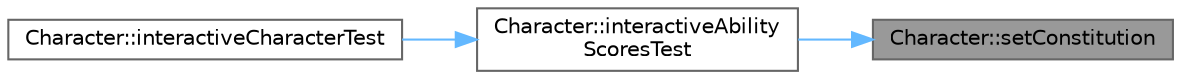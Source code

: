 digraph "Character::setConstitution"
{
 // LATEX_PDF_SIZE
  bgcolor="transparent";
  edge [fontname=Helvetica,fontsize=10,labelfontname=Helvetica,labelfontsize=10];
  node [fontname=Helvetica,fontsize=10,shape=box,height=0.2,width=0.4];
  rankdir="RL";
  Node1 [id="Node000001",label="Character::setConstitution",height=0.2,width=0.4,color="gray40", fillcolor="grey60", style="filled", fontcolor="black",tooltip=" "];
  Node1 -> Node2 [id="edge1_Node000001_Node000002",dir="back",color="steelblue1",style="solid",tooltip=" "];
  Node2 [id="Node000002",label="Character::interactiveAbility\lScoresTest",height=0.2,width=0.4,color="grey40", fillcolor="white", style="filled",URL="$class_character.html#ae81dc275660af9b87d5d04966050d292",tooltip=" "];
  Node2 -> Node3 [id="edge2_Node000002_Node000003",dir="back",color="steelblue1",style="solid",tooltip=" "];
  Node3 [id="Node000003",label="Character::interactiveCharacterTest",height=0.2,width=0.4,color="grey40", fillcolor="white", style="filled",URL="$class_character.html#a8a2113f351067142b665c2a1e5f74565",tooltip="Shows a main menu to the user for testing by getting options and input from the user...."];
}
